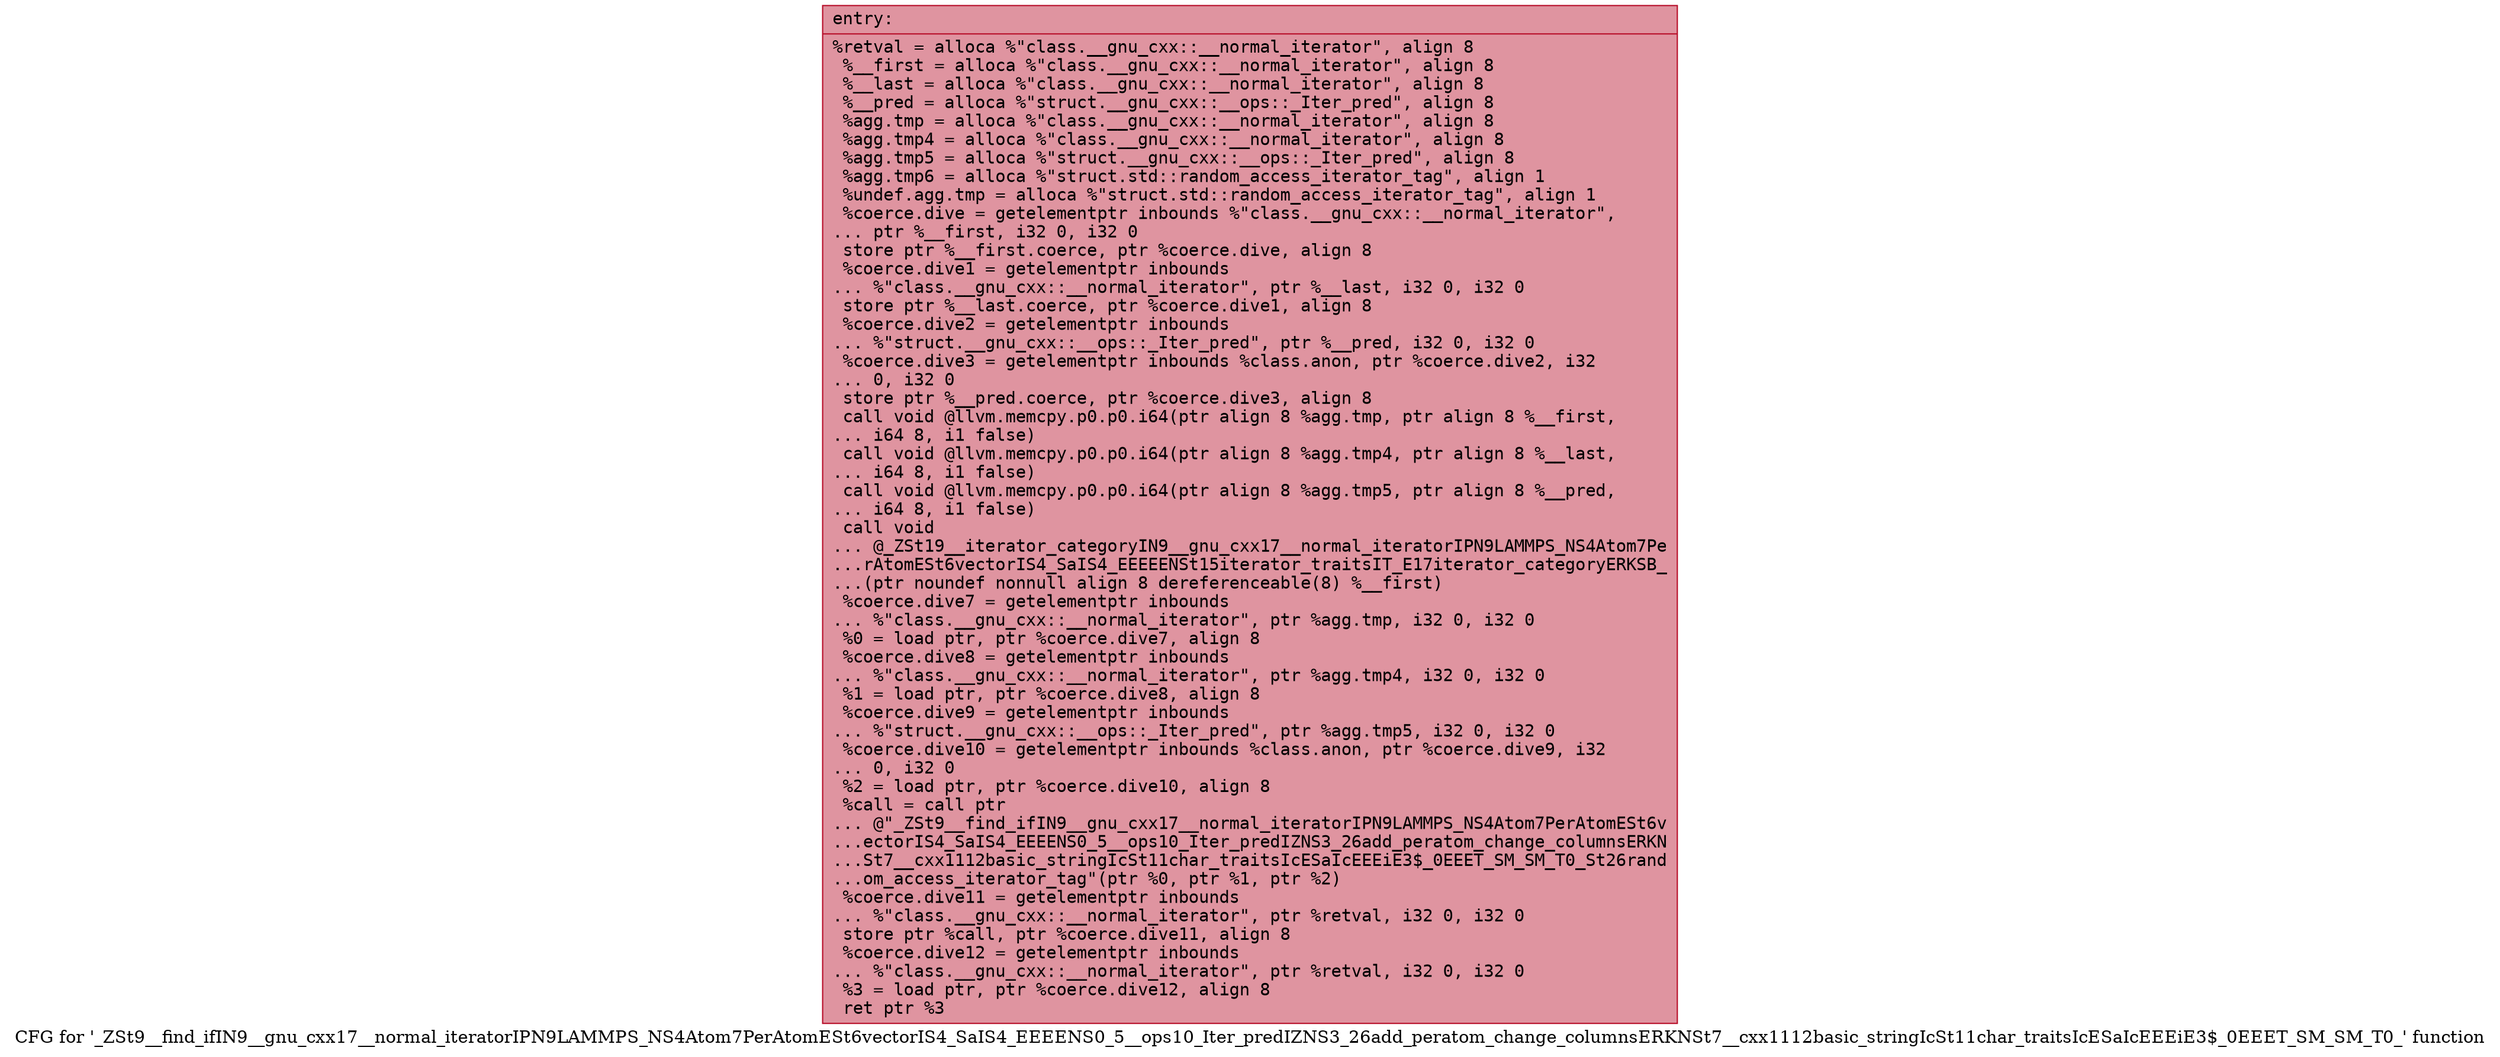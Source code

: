 digraph "CFG for '_ZSt9__find_ifIN9__gnu_cxx17__normal_iteratorIPN9LAMMPS_NS4Atom7PerAtomESt6vectorIS4_SaIS4_EEEENS0_5__ops10_Iter_predIZNS3_26add_peratom_change_columnsERKNSt7__cxx1112basic_stringIcSt11char_traitsIcESaIcEEEiE3$_0EEET_SM_SM_T0_' function" {
	label="CFG for '_ZSt9__find_ifIN9__gnu_cxx17__normal_iteratorIPN9LAMMPS_NS4Atom7PerAtomESt6vectorIS4_SaIS4_EEEENS0_5__ops10_Iter_predIZNS3_26add_peratom_change_columnsERKNSt7__cxx1112basic_stringIcSt11char_traitsIcESaIcEEEiE3$_0EEET_SM_SM_T0_' function";

	Node0x55aea9239d20 [shape=record,color="#b70d28ff", style=filled, fillcolor="#b70d2870" fontname="Courier",label="{entry:\l|  %retval = alloca %\"class.__gnu_cxx::__normal_iterator\", align 8\l  %__first = alloca %\"class.__gnu_cxx::__normal_iterator\", align 8\l  %__last = alloca %\"class.__gnu_cxx::__normal_iterator\", align 8\l  %__pred = alloca %\"struct.__gnu_cxx::__ops::_Iter_pred\", align 8\l  %agg.tmp = alloca %\"class.__gnu_cxx::__normal_iterator\", align 8\l  %agg.tmp4 = alloca %\"class.__gnu_cxx::__normal_iterator\", align 8\l  %agg.tmp5 = alloca %\"struct.__gnu_cxx::__ops::_Iter_pred\", align 8\l  %agg.tmp6 = alloca %\"struct.std::random_access_iterator_tag\", align 1\l  %undef.agg.tmp = alloca %\"struct.std::random_access_iterator_tag\", align 1\l  %coerce.dive = getelementptr inbounds %\"class.__gnu_cxx::__normal_iterator\",\l... ptr %__first, i32 0, i32 0\l  store ptr %__first.coerce, ptr %coerce.dive, align 8\l  %coerce.dive1 = getelementptr inbounds\l... %\"class.__gnu_cxx::__normal_iterator\", ptr %__last, i32 0, i32 0\l  store ptr %__last.coerce, ptr %coerce.dive1, align 8\l  %coerce.dive2 = getelementptr inbounds\l... %\"struct.__gnu_cxx::__ops::_Iter_pred\", ptr %__pred, i32 0, i32 0\l  %coerce.dive3 = getelementptr inbounds %class.anon, ptr %coerce.dive2, i32\l... 0, i32 0\l  store ptr %__pred.coerce, ptr %coerce.dive3, align 8\l  call void @llvm.memcpy.p0.p0.i64(ptr align 8 %agg.tmp, ptr align 8 %__first,\l... i64 8, i1 false)\l  call void @llvm.memcpy.p0.p0.i64(ptr align 8 %agg.tmp4, ptr align 8 %__last,\l... i64 8, i1 false)\l  call void @llvm.memcpy.p0.p0.i64(ptr align 8 %agg.tmp5, ptr align 8 %__pred,\l... i64 8, i1 false)\l  call void\l... @_ZSt19__iterator_categoryIN9__gnu_cxx17__normal_iteratorIPN9LAMMPS_NS4Atom7Pe\l...rAtomESt6vectorIS4_SaIS4_EEEEENSt15iterator_traitsIT_E17iterator_categoryERKSB_\l...(ptr noundef nonnull align 8 dereferenceable(8) %__first)\l  %coerce.dive7 = getelementptr inbounds\l... %\"class.__gnu_cxx::__normal_iterator\", ptr %agg.tmp, i32 0, i32 0\l  %0 = load ptr, ptr %coerce.dive7, align 8\l  %coerce.dive8 = getelementptr inbounds\l... %\"class.__gnu_cxx::__normal_iterator\", ptr %agg.tmp4, i32 0, i32 0\l  %1 = load ptr, ptr %coerce.dive8, align 8\l  %coerce.dive9 = getelementptr inbounds\l... %\"struct.__gnu_cxx::__ops::_Iter_pred\", ptr %agg.tmp5, i32 0, i32 0\l  %coerce.dive10 = getelementptr inbounds %class.anon, ptr %coerce.dive9, i32\l... 0, i32 0\l  %2 = load ptr, ptr %coerce.dive10, align 8\l  %call = call ptr\l... @\"_ZSt9__find_ifIN9__gnu_cxx17__normal_iteratorIPN9LAMMPS_NS4Atom7PerAtomESt6v\l...ectorIS4_SaIS4_EEEENS0_5__ops10_Iter_predIZNS3_26add_peratom_change_columnsERKN\l...St7__cxx1112basic_stringIcSt11char_traitsIcESaIcEEEiE3$_0EEET_SM_SM_T0_St26rand\l...om_access_iterator_tag\"(ptr %0, ptr %1, ptr %2)\l  %coerce.dive11 = getelementptr inbounds\l... %\"class.__gnu_cxx::__normal_iterator\", ptr %retval, i32 0, i32 0\l  store ptr %call, ptr %coerce.dive11, align 8\l  %coerce.dive12 = getelementptr inbounds\l... %\"class.__gnu_cxx::__normal_iterator\", ptr %retval, i32 0, i32 0\l  %3 = load ptr, ptr %coerce.dive12, align 8\l  ret ptr %3\l}"];
}
